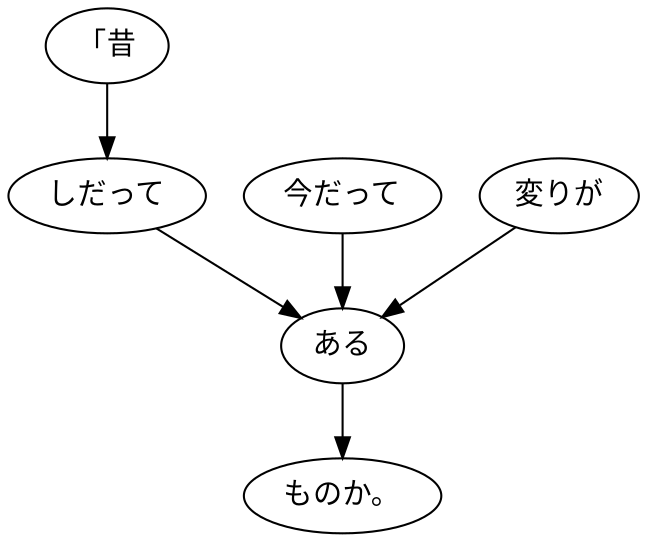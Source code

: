 digraph graph5315 {
	node0 [label="「昔"];
	node1 [label="しだって"];
	node2 [label="今だって"];
	node3 [label="変りが"];
	node4 [label="ある"];
	node5 [label="ものか。"];
	node0 -> node1;
	node1 -> node4;
	node2 -> node4;
	node3 -> node4;
	node4 -> node5;
}
